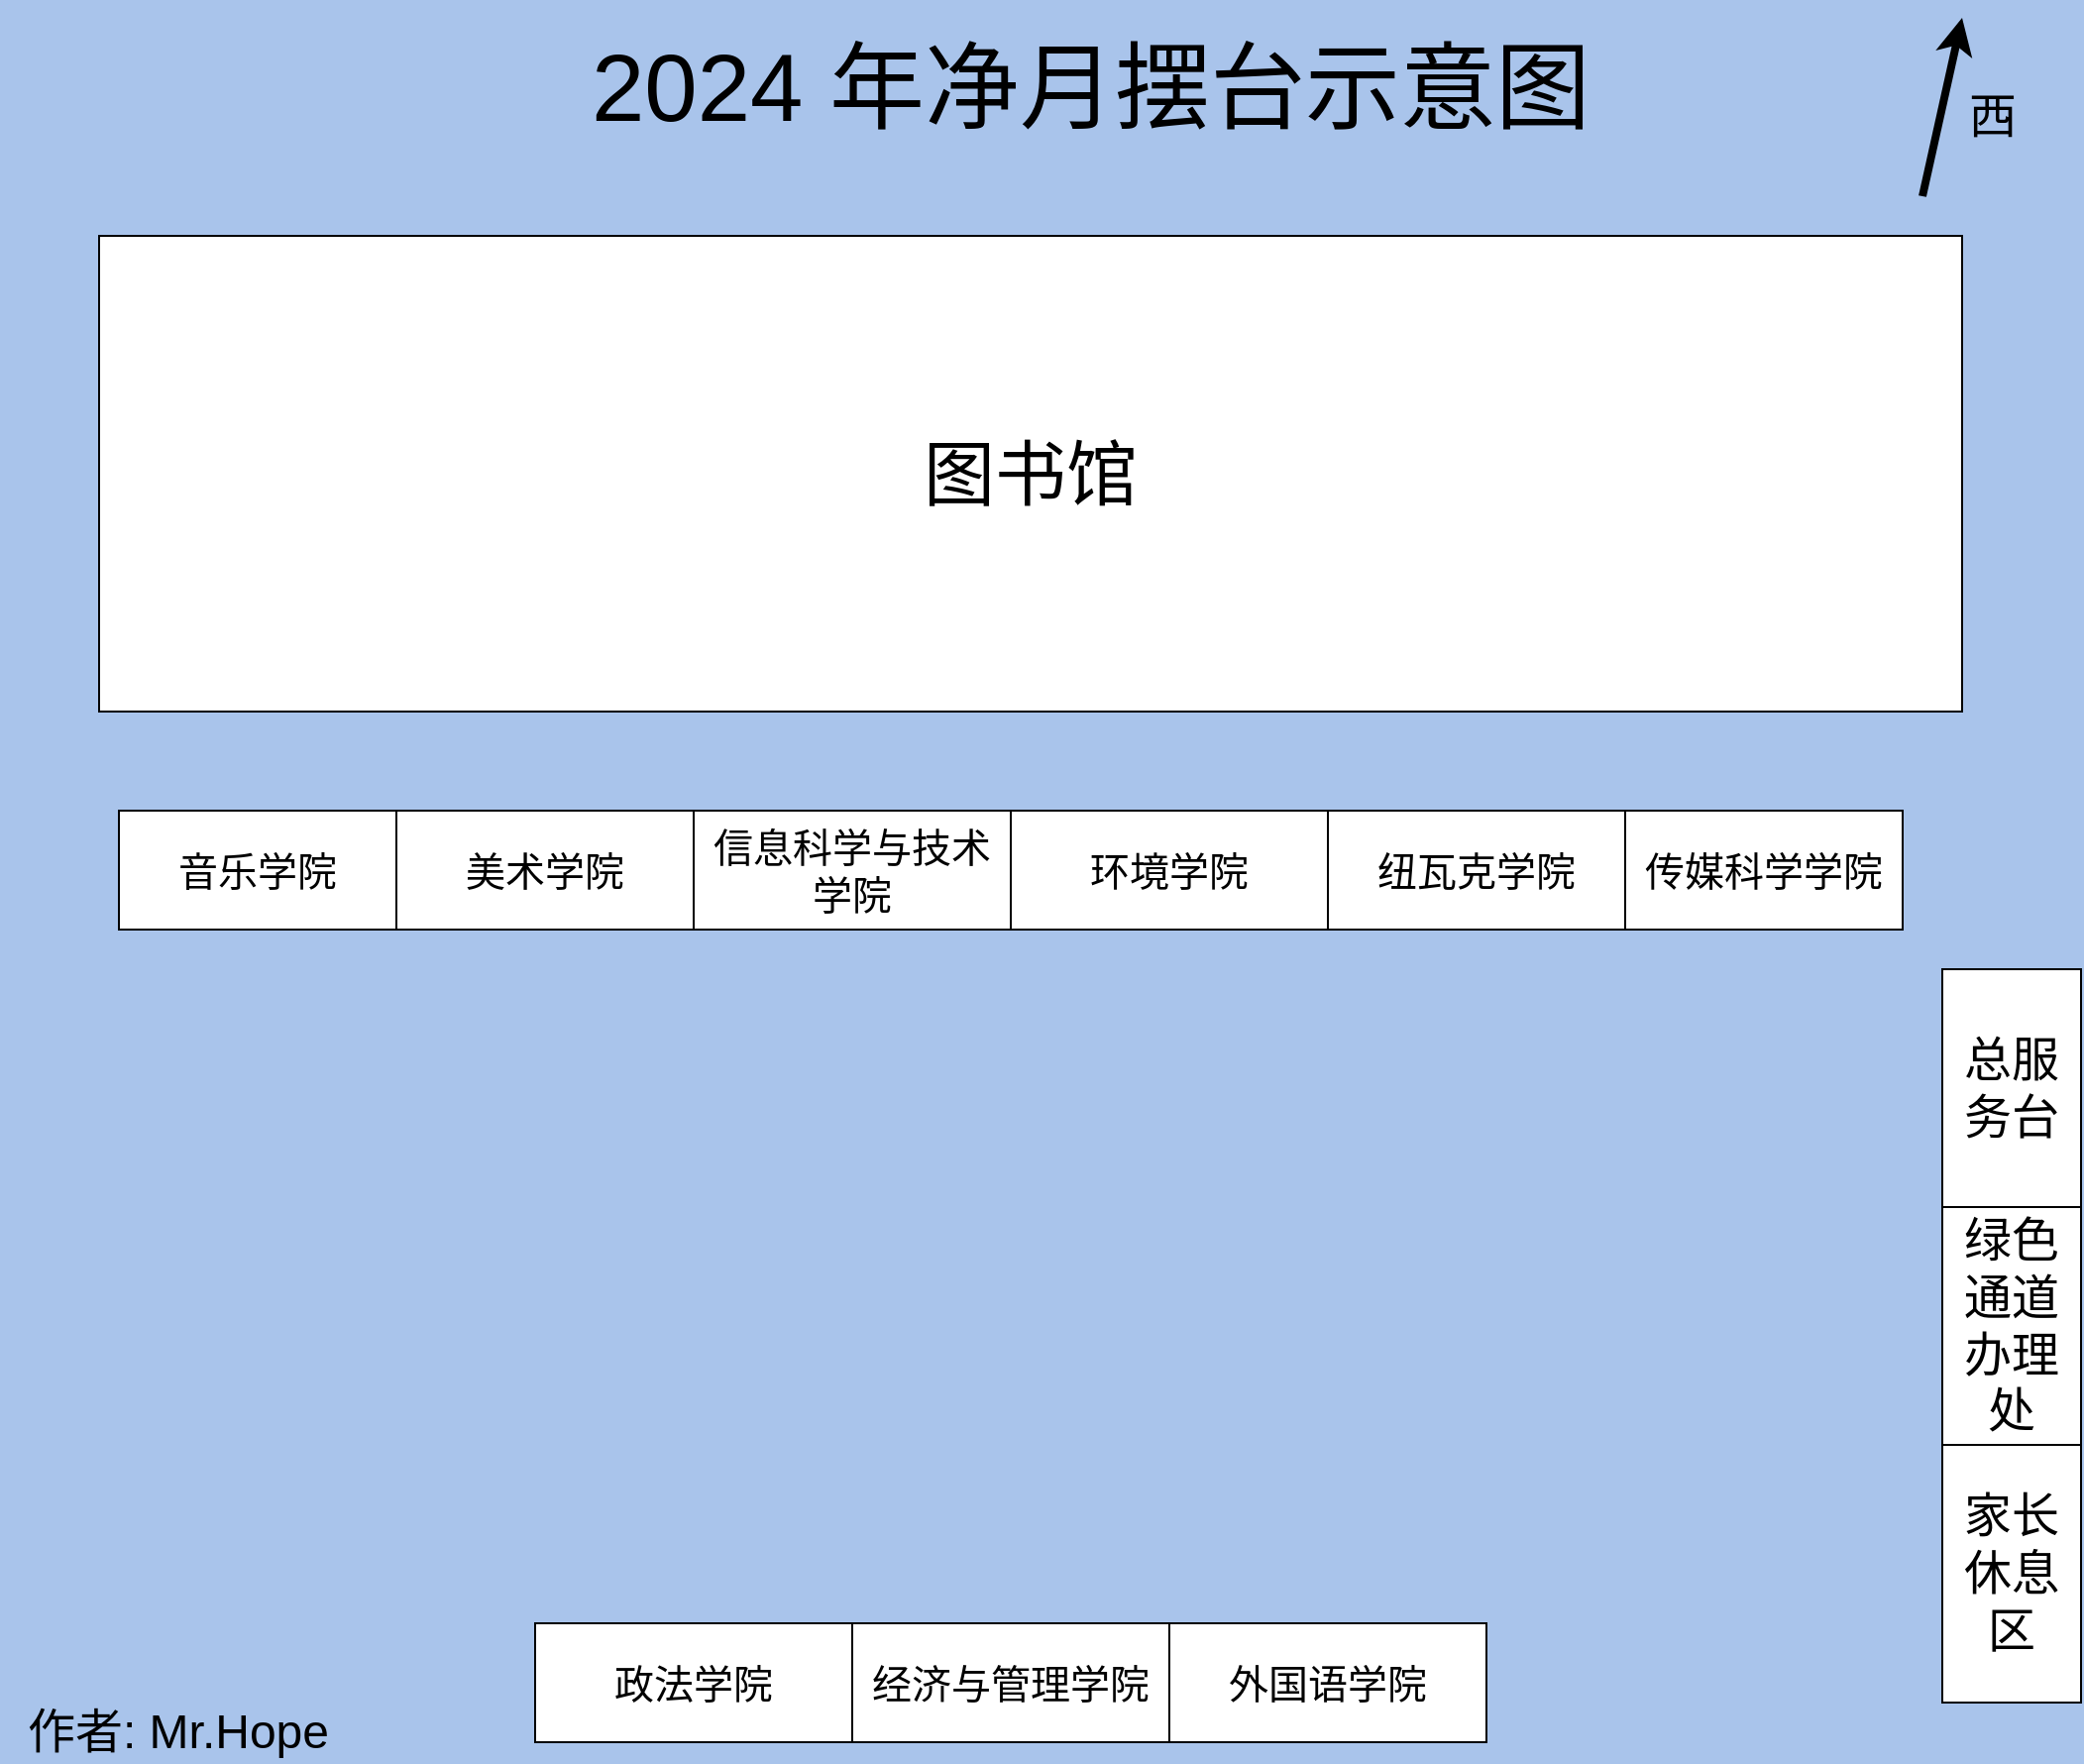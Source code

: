 <mxfile version="24.7.7">
  <diagram id="Ui5sOVj6citz6IWkuLqR" name="第 1 页">
    <mxGraphModel dx="2035" dy="1208" grid="1" gridSize="10" guides="1" tooltips="1" connect="1" arrows="1" fold="1" page="1" pageScale="1" pageWidth="1100" pageHeight="900" background="#A9C4EB" math="0" shadow="0">
      <root>
        <mxCell id="0" />
        <mxCell id="1" parent="0" />
        <mxCell id="2yhWJLSUOvCclqhOJnbZ-16" value="绿色通道办理处" style="rounded=0;whiteSpace=wrap;html=1;fontSize=24;" parent="1" vertex="1">
          <mxGeometry x="980" y="610" width="70" height="120" as="geometry" />
        </mxCell>
        <mxCell id="2yhWJLSUOvCclqhOJnbZ-27" value="2024 年净月摆台示意图" style="text;html=1;resizable=0;autosize=1;align=center;verticalAlign=middle;points=[];fillColor=none;strokeColor=none;rounded=0;fontSize=48;" parent="1" vertex="1">
          <mxGeometry x="285" y="10" width="530" height="70" as="geometry" />
        </mxCell>
        <mxCell id="2yhWJLSUOvCclqhOJnbZ-28" value="" style="endArrow=classic;html=1;rounded=0;fontSize=24;startSize=10;strokeColor=#000000;strokeWidth=4;jumpSize=3;" parent="1" edge="1">
          <mxGeometry width="50" height="50" relative="1" as="geometry">
            <mxPoint x="970" y="100" as="sourcePoint" />
            <mxPoint x="990" y="10" as="targetPoint" />
          </mxGeometry>
        </mxCell>
        <mxCell id="2yhWJLSUOvCclqhOJnbZ-29" value="西" style="text;html=1;resizable=0;autosize=1;align=center;verticalAlign=middle;points=[];fillColor=none;strokeColor=none;rounded=0;fontSize=24;" parent="1" vertex="1">
          <mxGeometry x="980" y="40" width="50" height="40" as="geometry" />
        </mxCell>
        <mxCell id="-sZBy2OHGM0dHQLzSxyM-26" value="&lt;font style=&quot;font-size: 24px;&quot;&gt;作者: Mr.Hope&lt;/font&gt;" style="text;strokeColor=none;align=center;fillColor=none;html=1;verticalAlign=middle;whiteSpace=wrap;rounded=0;" parent="1" vertex="1">
          <mxGeometry y="860" width="180" height="30" as="geometry" />
        </mxCell>
        <mxCell id="Mm4tUy5CJH7IVafhTl4j-2" value="&lt;font style=&quot;font-size: 36px;&quot;&gt;图书馆&lt;/font&gt;" style="rounded=0;whiteSpace=wrap;html=1;fontSize=20;" parent="1" vertex="1">
          <mxGeometry x="50" y="120" width="940" height="240" as="geometry" />
        </mxCell>
        <mxCell id="Mm4tUy5CJH7IVafhTl4j-5" value="音乐学院" style="rounded=0;whiteSpace=wrap;html=1;fontSize=20;" parent="1" vertex="1">
          <mxGeometry x="60" y="410" width="140" height="60" as="geometry" />
        </mxCell>
        <mxCell id="Mm4tUy5CJH7IVafhTl4j-9" value="家长休息区" style="rounded=0;whiteSpace=wrap;html=1;fontSize=24;" parent="1" vertex="1">
          <mxGeometry x="980" y="730" width="70" height="130" as="geometry" />
        </mxCell>
        <mxCell id="vn3joVR3mellBpGOwPOL-1" value="总服务台" style="rounded=0;whiteSpace=wrap;html=1;fontSize=24;" vertex="1" parent="1">
          <mxGeometry x="980" y="490" width="70" height="120" as="geometry" />
        </mxCell>
        <mxCell id="vn3joVR3mellBpGOwPOL-2" value="美术学院" style="rounded=0;whiteSpace=wrap;html=1;fontSize=20;" vertex="1" parent="1">
          <mxGeometry x="200" y="410" width="150" height="60" as="geometry" />
        </mxCell>
        <mxCell id="vn3joVR3mellBpGOwPOL-4" value="信息科学与技术学院" style="rounded=0;whiteSpace=wrap;html=1;fontSize=20;" vertex="1" parent="1">
          <mxGeometry x="350" y="410" width="160" height="60" as="geometry" />
        </mxCell>
        <mxCell id="vn3joVR3mellBpGOwPOL-5" value="环境学院" style="rounded=0;whiteSpace=wrap;html=1;fontSize=20;" vertex="1" parent="1">
          <mxGeometry x="510" y="410" width="160" height="60" as="geometry" />
        </mxCell>
        <mxCell id="vn3joVR3mellBpGOwPOL-6" value="纽瓦克学院" style="rounded=0;whiteSpace=wrap;html=1;fontSize=20;" vertex="1" parent="1">
          <mxGeometry x="670" y="410" width="150" height="60" as="geometry" />
        </mxCell>
        <mxCell id="vn3joVR3mellBpGOwPOL-7" value="传媒科学学院" style="rounded=0;whiteSpace=wrap;html=1;fontSize=20;" vertex="1" parent="1">
          <mxGeometry x="820" y="410" width="140" height="60" as="geometry" />
        </mxCell>
        <mxCell id="vn3joVR3mellBpGOwPOL-8" value="政法学院" style="rounded=0;whiteSpace=wrap;html=1;fontSize=20;" vertex="1" parent="1">
          <mxGeometry x="270" y="820" width="160" height="60" as="geometry" />
        </mxCell>
        <mxCell id="vn3joVR3mellBpGOwPOL-9" value="经济与管理学院" style="rounded=0;whiteSpace=wrap;html=1;fontSize=20;" vertex="1" parent="1">
          <mxGeometry x="430" y="820" width="160" height="60" as="geometry" />
        </mxCell>
        <mxCell id="vn3joVR3mellBpGOwPOL-10" value="外国语学院" style="rounded=0;whiteSpace=wrap;html=1;fontSize=20;" vertex="1" parent="1">
          <mxGeometry x="590" y="820" width="160" height="60" as="geometry" />
        </mxCell>
      </root>
    </mxGraphModel>
  </diagram>
</mxfile>
